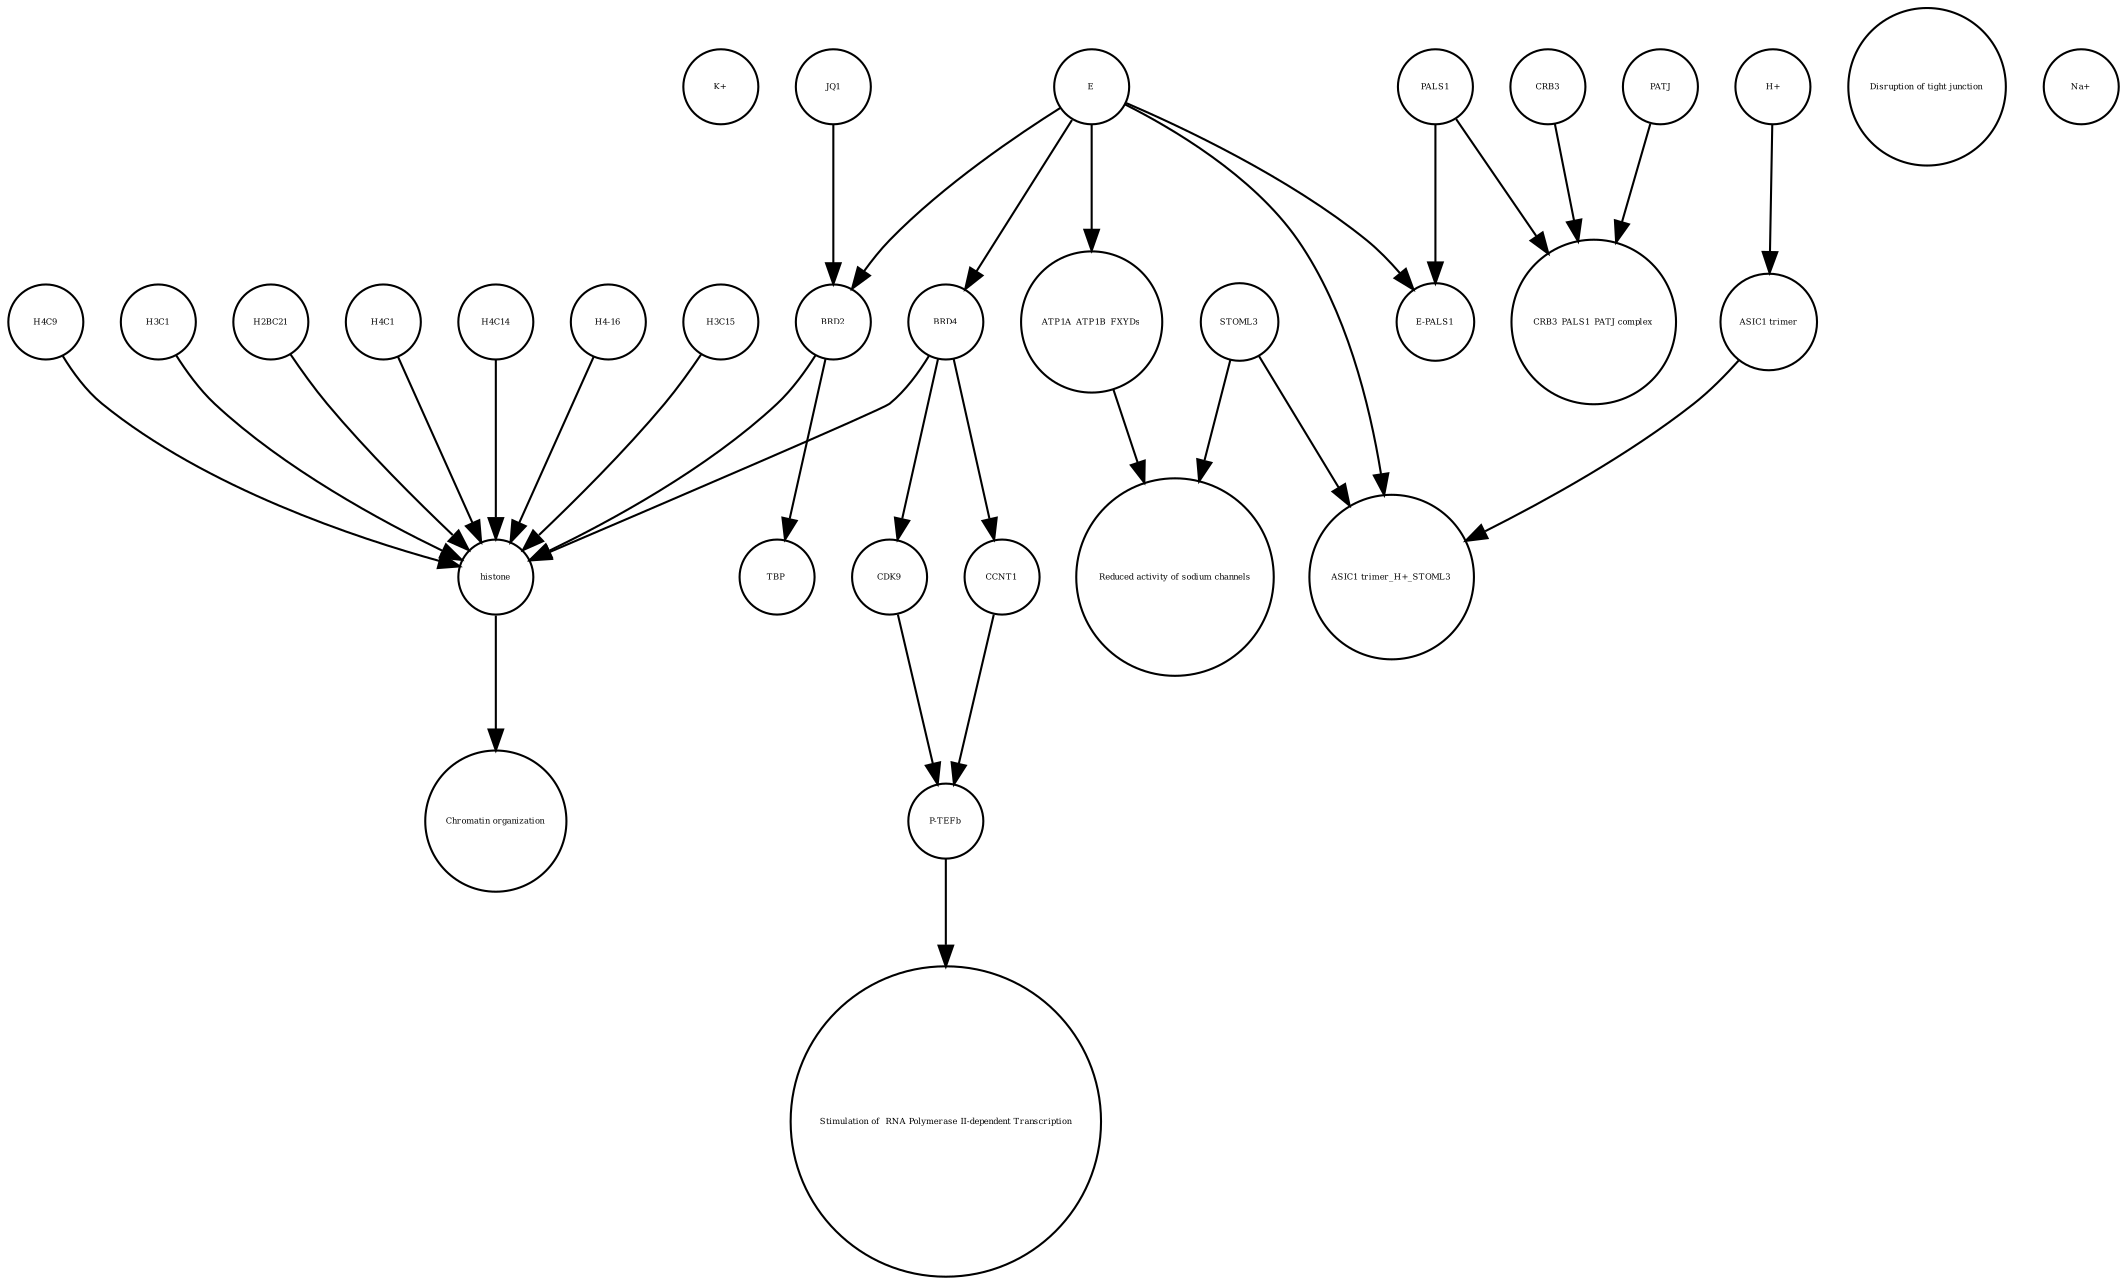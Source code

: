 strict digraph  {
"K+" [annotation="", bipartite=0, cls="simple chemical", fontsize=4, label="K+", shape=circle];
H2BC21 [annotation="", bipartite=0, cls=macromolecule, fontsize=4, label=H2BC21, shape=circle];
TBP [annotation="", bipartite=0, cls=macromolecule, fontsize=4, label=TBP, shape=circle];
"H4-16" [annotation="", bipartite=0, cls=macromolecule, fontsize=4, label="H4-16", shape=circle];
"Disruption of tight junction" [annotation="", bipartite=0, cls=phenotype, fontsize=4, label="Disruption of tight junction", shape=circle];
H3C15 [annotation="", bipartite=0, cls=macromolecule, fontsize=4, label=H3C15, shape=circle];
H4C9 [annotation="", bipartite=0, cls=macromolecule, fontsize=4, label=H4C9, shape=circle];
"ASIC1 trimer" [annotation="", bipartite=0, cls=macromolecule, fontsize=4, label="ASIC1 trimer", shape=circle];
"ASIC1 trimer_H+_STOML3" [annotation="", bipartite=0, cls=complex, fontsize=4, label="ASIC1 trimer_H+_STOML3", shape=circle];
"Reduced activity of sodium channels" [annotation="", bipartite=0, cls=phenotype, fontsize=4, label="Reduced activity of sodium channels", shape=circle];
"CRB3_PALS1_PATJ complex" [annotation="", bipartite=0, cls=complex, fontsize=4, label="CRB3_PALS1_PATJ complex", shape=circle];
H3C1 [annotation="", bipartite=0, cls=macromolecule, fontsize=4, label=H3C1, shape=circle];
BRD4 [annotation="", bipartite=0, cls=macromolecule, fontsize=4, label=BRD4, shape=circle];
PALS1 [annotation="", bipartite=0, cls=macromolecule, fontsize=4, label=PALS1, shape=circle];
JQ1 [annotation="", bipartite=0, cls=macromolecule, fontsize=4, label=JQ1, shape=circle];
E [annotation=urn_miriam_ncbiprotein_BCD58755, bipartite=0, cls=macromolecule, fontsize=4, label=E, shape=circle];
CDK9 [annotation="", bipartite=0, cls=macromolecule, fontsize=4, label=CDK9, shape=circle];
PATJ [annotation="", bipartite=0, cls=macromolecule, fontsize=4, label=PATJ, shape=circle];
CCNT1 [annotation="", bipartite=0, cls=macromolecule, fontsize=4, label=CCNT1, shape=circle];
"P-TEFb" [annotation="", bipartite=0, cls=complex, fontsize=4, label="P-TEFb", shape=circle];
"Na+" [annotation="", bipartite=0, cls="simple chemical", fontsize=4, label="Na+", shape=circle];
ATP1A_ATP1B_FXYDs [annotation="", bipartite=0, cls=complex, fontsize=4, label=ATP1A_ATP1B_FXYDs, shape=circle];
BRD2 [annotation="", bipartite=0, cls=macromolecule, fontsize=4, label=BRD2, shape=circle];
"H+" [annotation="", bipartite=0, cls="simple chemical", fontsize=4, label="H+", shape=circle];
" Stimulation of  RNA Polymerase II-dependent Transcription " [annotation="", bipartite=0, cls=phenotype, fontsize=4, label=" Stimulation of  RNA Polymerase II-dependent Transcription ", shape=circle];
H4C1 [annotation="", bipartite=0, cls=macromolecule, fontsize=4, label=H4C1, shape=circle];
"E-PALS1" [annotation="", bipartite=0, cls=complex, fontsize=4, label="E-PALS1", shape=circle];
histone [annotation="", bipartite=0, cls=complex, fontsize=4, label=histone, shape=circle];
H4C14 [annotation="", bipartite=0, cls=macromolecule, fontsize=4, label=H4C14, shape=circle];
STOML3 [annotation="", bipartite=0, cls=macromolecule, fontsize=4, label=STOML3, shape=circle];
"Chromatin organization" [annotation="", bipartite=0, cls=phenotype, fontsize=4, label="Chromatin organization", shape=circle];
CRB3 [annotation="", bipartite=0, cls=macromolecule, fontsize=4, label=CRB3, shape=circle];
H2BC21 -> histone  [annotation="", interaction_type=production];
"H4-16" -> histone  [annotation="", interaction_type=production];
H3C15 -> histone  [annotation="", interaction_type=production];
H4C9 -> histone  [annotation="", interaction_type=production];
"ASIC1 trimer" -> "ASIC1 trimer_H+_STOML3"  [annotation="", interaction_type=production];
H3C1 -> histone  [annotation="", interaction_type=production];
BRD4 -> histone  [annotation="urn_miriam_doi_10.1038%2Fnsmb.3228.|urn_miriam_doi_10.1016%2Fj.molcel.2008.01.018", interaction_type=catalysis];
BRD4 -> CCNT1  [annotation="urn_miriam_doi_10.1016%2Fj.molcel.2005.06.027", interaction_type=catalysis];
BRD4 -> CDK9  [annotation="urn_miriam_doi_10.18632%2Foncotarget.18583|urn_miriam_doi_10.1016%2Fj.molcel.2005.06.027", interaction_type=catalysis];
PALS1 -> "CRB3_PALS1_PATJ complex"  [annotation="", interaction_type=production];
PALS1 -> "E-PALS1"  [annotation="", interaction_type=production];
JQ1 -> BRD2  [annotation="urn_miriam_doi_10.1038%2Fs41586-020-2286-9|urn_miriam_doi_10.1080%2F15592294.2018.1469891", interaction_type=inhibition];
E -> BRD2  [annotation="urn_miriam_doi_10.1038%2Fs41586-020-2286-9|urn_miriam_doi_10.1080%2F15592294.2018.1469891", interaction_type=inhibition];
E -> BRD4  [annotation="urn_miriam_doi_10.1038%2Fs41586-020-2286-9", interaction_type=inhibition];
E -> "ASIC1 trimer_H+_STOML3"  [annotation="urn_miriam_doi_10.1016%2Fj.virol.2011.03.029", interaction_type=inhibition];
E -> "E-PALS1"  [annotation="", interaction_type=production];
E -> ATP1A_ATP1B_FXYDs  [annotation="urn_miriam_doi_10.1016%2Fj.virol.2011.03.029", interaction_type=inhibition];
CDK9 -> "P-TEFb"  [annotation="", interaction_type=production];
PATJ -> "CRB3_PALS1_PATJ complex"  [annotation="", interaction_type=production];
CCNT1 -> "P-TEFb"  [annotation="", interaction_type=production];
"P-TEFb" -> " Stimulation of  RNA Polymerase II-dependent Transcription "  [annotation="", interaction_type=production];
ATP1A_ATP1B_FXYDs -> "Reduced activity of sodium channels"  [annotation="", interaction_type=production];
BRD2 -> TBP  [annotation="urn_miriam_doi_10.1007%2Fs11010-006-9223-6", interaction_type=catalysis];
BRD2 -> histone  [annotation="urn_miriam_doi_10.1038%2Fnsmb.3228.|urn_miriam_doi_10.1016%2Fj.molcel.2008.01.018", interaction_type=catalysis];
"H+" -> "ASIC1 trimer"  [annotation="", interaction_type=production];
H4C1 -> histone  [annotation="", interaction_type=production];
histone -> "Chromatin organization"  [annotation="", interaction_type=production];
H4C14 -> histone  [annotation="", interaction_type=production];
STOML3 -> "ASIC1 trimer_H+_STOML3"  [annotation="", interaction_type=production];
STOML3 -> "Reduced activity of sodium channels"  [annotation="", interaction_type=production];
CRB3 -> "CRB3_PALS1_PATJ complex"  [annotation="", interaction_type=production];
}
